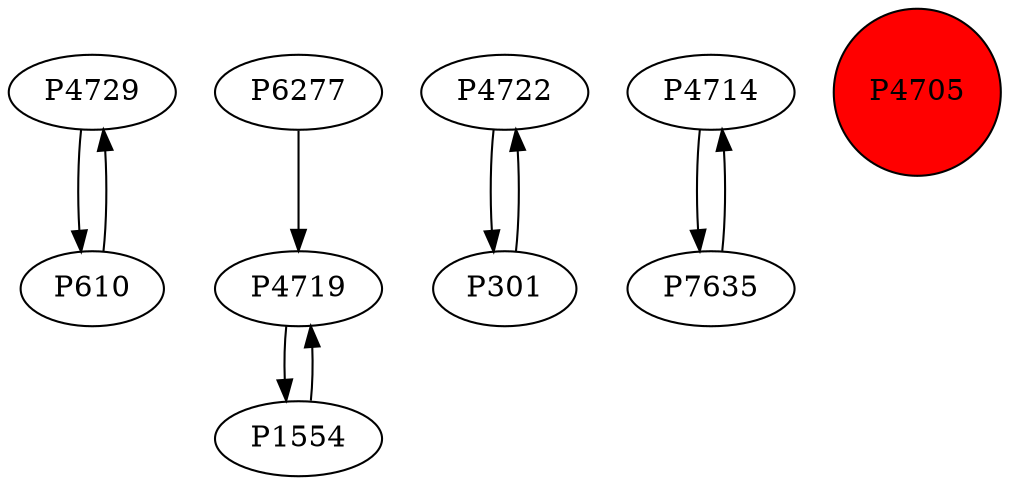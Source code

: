 digraph {
	P4729 -> P610
	P610 -> P4729
	P4719 -> P1554
	P4722 -> P301
	P301 -> P4722
	P6277 -> P4719
	P4714 -> P7635
	P7635 -> P4714
	P1554 -> P4719
	P4705 [shape=circle]
	P4705 [style=filled]
	P4705 [fillcolor=red]
}